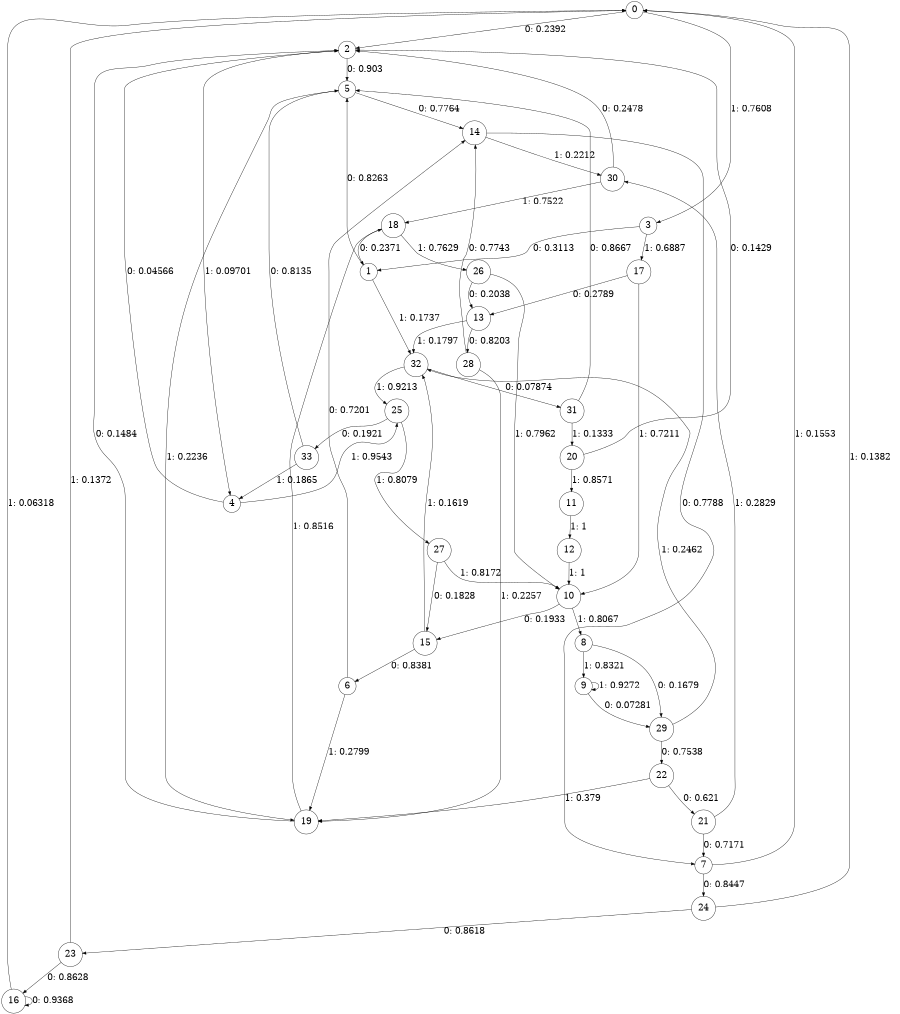 digraph "ch6faceL8" {
size = "6,8.5";
ratio = "fill";
node [shape = circle];
node [fontsize = 24];
edge [fontsize = 24];
0 -> 2 [label = "0: 0.2392   "];
0 -> 3 [label = "1: 0.7608   "];
1 -> 5 [label = "0: 0.8263   "];
1 -> 32 [label = "1: 0.1737   "];
2 -> 5 [label = "0: 0.903    "];
2 -> 4 [label = "1: 0.09701  "];
3 -> 1 [label = "0: 0.3113   "];
3 -> 17 [label = "1: 0.6887   "];
4 -> 2 [label = "0: 0.04566  "];
4 -> 25 [label = "1: 0.9543   "];
5 -> 14 [label = "0: 0.7764   "];
5 -> 19 [label = "1: 0.2236   "];
6 -> 14 [label = "0: 0.7201   "];
6 -> 19 [label = "1: 0.2799   "];
7 -> 24 [label = "0: 0.8447   "];
7 -> 0 [label = "1: 0.1553   "];
8 -> 29 [label = "0: 0.1679   "];
8 -> 9 [label = "1: 0.8321   "];
9 -> 29 [label = "0: 0.07281  "];
9 -> 9 [label = "1: 0.9272   "];
10 -> 15 [label = "0: 0.1933   "];
10 -> 8 [label = "1: 0.8067   "];
11 -> 12 [label = "1: 1        "];
12 -> 10 [label = "1: 1        "];
13 -> 28 [label = "0: 0.8203   "];
13 -> 32 [label = "1: 0.1797   "];
14 -> 7 [label = "0: 0.7788   "];
14 -> 30 [label = "1: 0.2212   "];
15 -> 6 [label = "0: 0.8381   "];
15 -> 32 [label = "1: 0.1619   "];
16 -> 16 [label = "0: 0.9368   "];
16 -> 0 [label = "1: 0.06318  "];
17 -> 13 [label = "0: 0.2789   "];
17 -> 10 [label = "1: 0.7211   "];
18 -> 1 [label = "0: 0.2371   "];
18 -> 26 [label = "1: 0.7629   "];
19 -> 2 [label = "0: 0.1484   "];
19 -> 18 [label = "1: 0.8516   "];
20 -> 2 [label = "0: 0.1429   "];
20 -> 11 [label = "1: 0.8571   "];
21 -> 7 [label = "0: 0.7171   "];
21 -> 30 [label = "1: 0.2829   "];
22 -> 21 [label = "0: 0.621    "];
22 -> 19 [label = "1: 0.379    "];
23 -> 16 [label = "0: 0.8628   "];
23 -> 0 [label = "1: 0.1372   "];
24 -> 23 [label = "0: 0.8618   "];
24 -> 0 [label = "1: 0.1382   "];
25 -> 33 [label = "0: 0.1921   "];
25 -> 27 [label = "1: 0.8079   "];
26 -> 13 [label = "0: 0.2038   "];
26 -> 10 [label = "1: 0.7962   "];
27 -> 15 [label = "0: 0.1828   "];
27 -> 10 [label = "1: 0.8172   "];
28 -> 14 [label = "0: 0.7743   "];
28 -> 19 [label = "1: 0.2257   "];
29 -> 22 [label = "0: 0.7538   "];
29 -> 32 [label = "1: 0.2462   "];
30 -> 2 [label = "0: 0.2478   "];
30 -> 18 [label = "1: 0.7522   "];
31 -> 5 [label = "0: 0.8667   "];
31 -> 20 [label = "1: 0.1333   "];
32 -> 31 [label = "0: 0.07874  "];
32 -> 25 [label = "1: 0.9213   "];
33 -> 5 [label = "0: 0.8135   "];
33 -> 4 [label = "1: 0.1865   "];
}